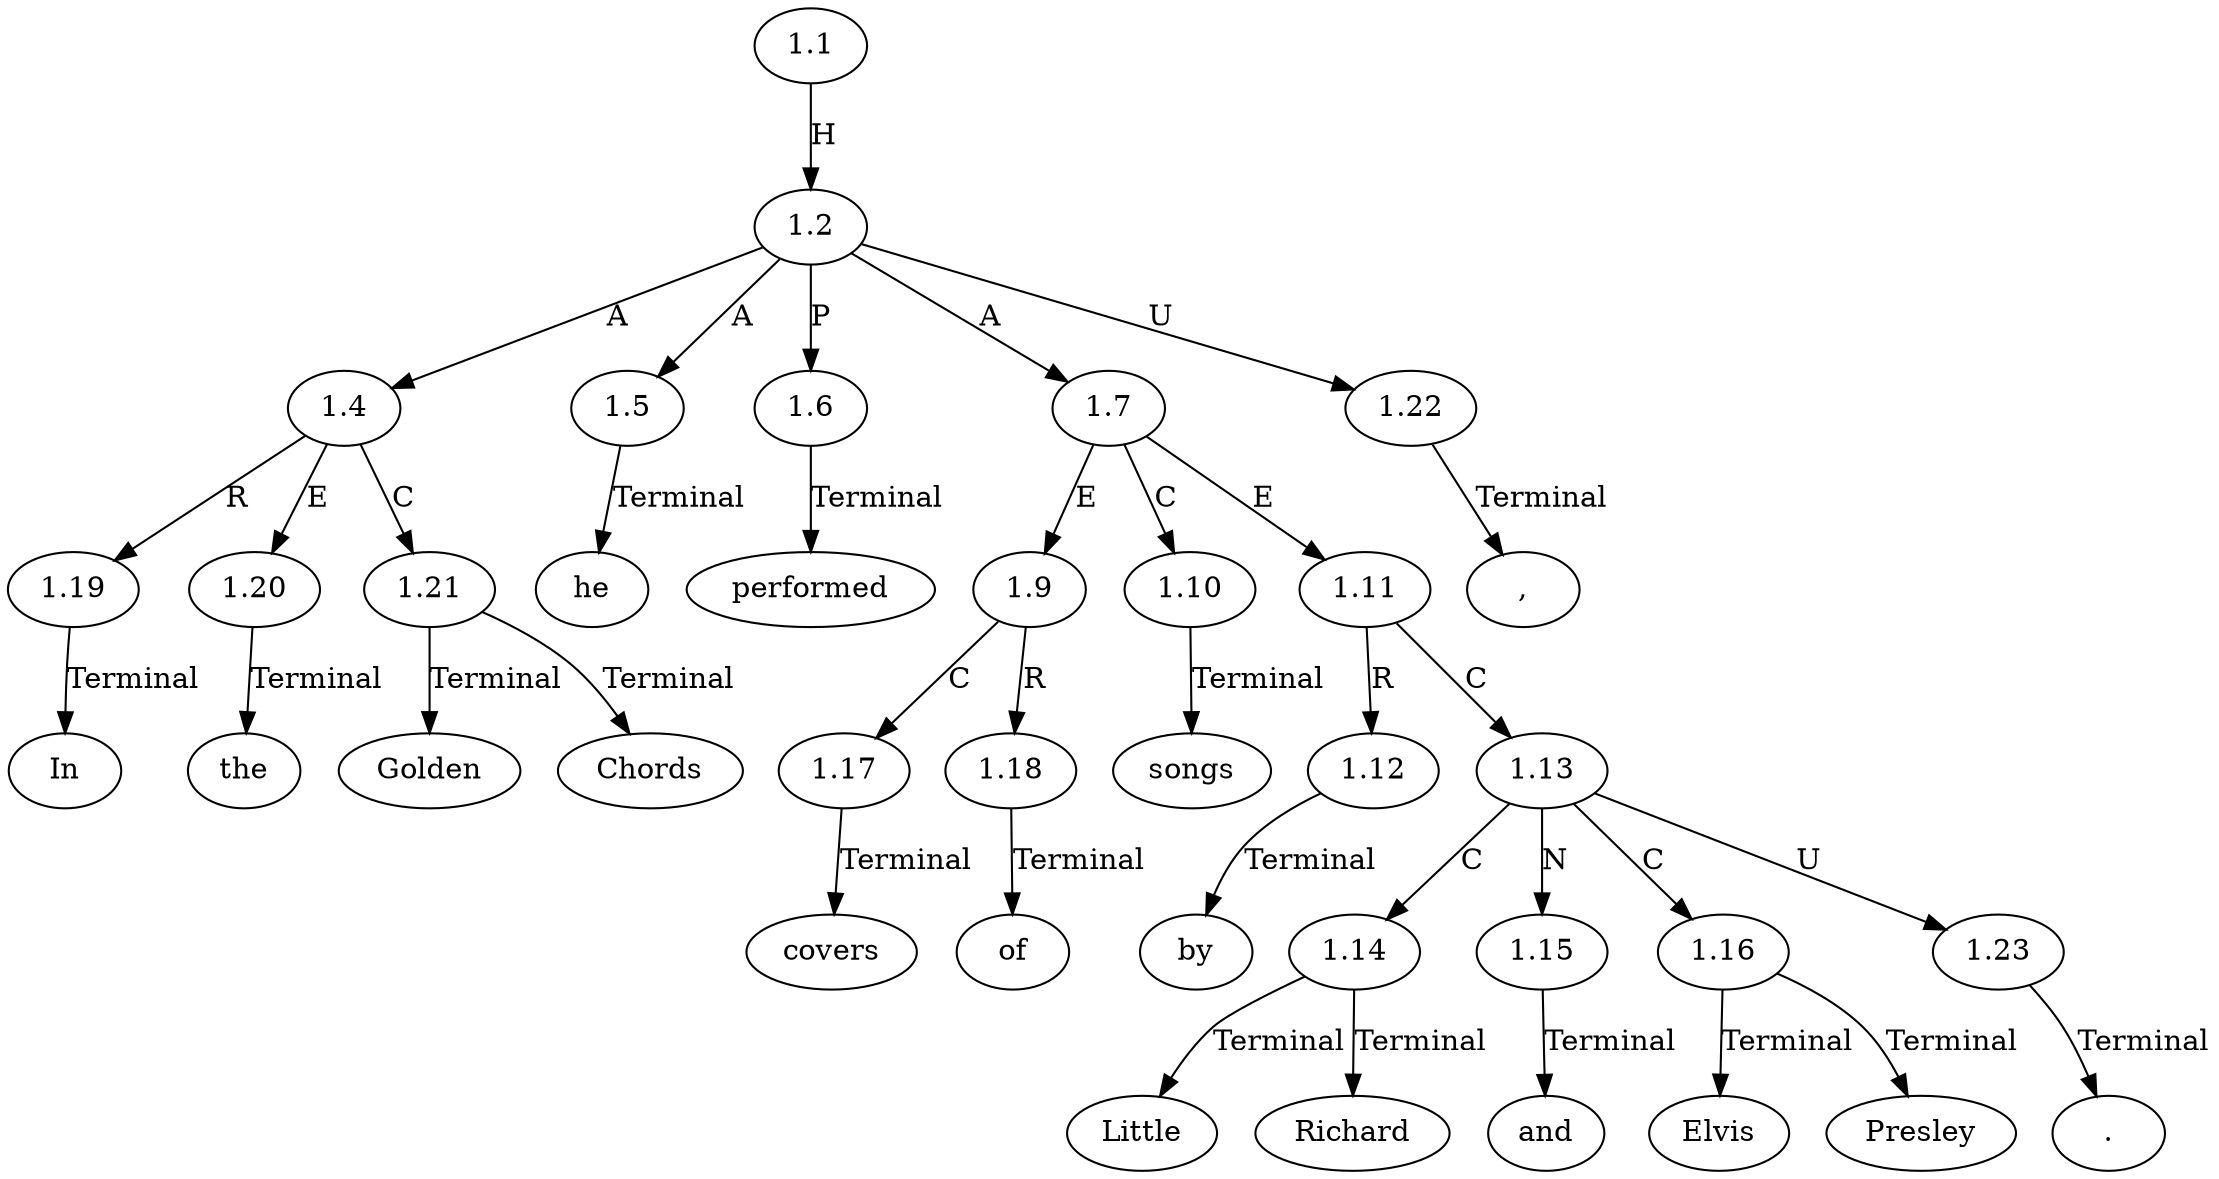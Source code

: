// Graph
digraph {
	0.1 [label=In ordering=out]
	0.10 [label=songs ordering=out]
	0.11 [label=by ordering=out]
	0.12 [label=Little ordering=out]
	0.13 [label=Richard ordering=out]
	0.14 [label=and ordering=out]
	0.15 [label=Elvis ordering=out]
	0.16 [label=Presley ordering=out]
	0.17 [label="." ordering=out]
	0.2 [label=the ordering=out]
	0.3 [label=Golden ordering=out]
	0.4 [label=Chords ordering=out]
	0.5 [label="," ordering=out]
	0.6 [label=he ordering=out]
	0.7 [label=performed ordering=out]
	0.8 [label=covers ordering=out]
	0.9 [label=of ordering=out]
	1.1 [label=1.1 ordering=out]
	1.2 [label=1.2 ordering=out]
	1.4 [label=1.4 ordering=out]
	1.5 [label=1.5 ordering=out]
	1.6 [label=1.6 ordering=out]
	1.7 [label=1.7 ordering=out]
	1.9 [label=1.9 ordering=out]
	1.10 [label=1.10 ordering=out]
	1.11 [label=1.11 ordering=out]
	1.12 [label=1.12 ordering=out]
	1.13 [label=1.13 ordering=out]
	1.14 [label=1.14 ordering=out]
	1.15 [label=1.15 ordering=out]
	1.16 [label=1.16 ordering=out]
	1.17 [label=1.17 ordering=out]
	1.18 [label=1.18 ordering=out]
	1.19 [label=1.19 ordering=out]
	1.20 [label=1.20 ordering=out]
	1.21 [label=1.21 ordering=out]
	1.22 [label=1.22 ordering=out]
	1.23 [label=1.23 ordering=out]
	1.1 -> 1.2 [label=H ordering=out]
	1.2 -> 1.4 [label=A ordering=out]
	1.2 -> 1.5 [label=A ordering=out]
	1.2 -> 1.6 [label=P ordering=out]
	1.2 -> 1.7 [label=A ordering=out]
	1.2 -> 1.22 [label=U ordering=out]
	1.4 -> 1.19 [label=R ordering=out]
	1.4 -> 1.20 [label=E ordering=out]
	1.4 -> 1.21 [label=C ordering=out]
	1.5 -> 0.6 [label=Terminal ordering=out]
	1.6 -> 0.7 [label=Terminal ordering=out]
	1.7 -> 1.9 [label=E ordering=out]
	1.7 -> 1.10 [label=C ordering=out]
	1.7 -> 1.11 [label=E ordering=out]
	1.9 -> 1.17 [label=C ordering=out]
	1.9 -> 1.18 [label=R ordering=out]
	1.10 -> 0.10 [label=Terminal ordering=out]
	1.11 -> 1.12 [label=R ordering=out]
	1.11 -> 1.13 [label=C ordering=out]
	1.12 -> 0.11 [label=Terminal ordering=out]
	1.13 -> 1.14 [label=C ordering=out]
	1.13 -> 1.15 [label=N ordering=out]
	1.13 -> 1.16 [label=C ordering=out]
	1.13 -> 1.23 [label=U ordering=out]
	1.14 -> 0.12 [label=Terminal ordering=out]
	1.14 -> 0.13 [label=Terminal ordering=out]
	1.15 -> 0.14 [label=Terminal ordering=out]
	1.16 -> 0.15 [label=Terminal ordering=out]
	1.16 -> 0.16 [label=Terminal ordering=out]
	1.17 -> 0.8 [label=Terminal ordering=out]
	1.18 -> 0.9 [label=Terminal ordering=out]
	1.19 -> 0.1 [label=Terminal ordering=out]
	1.20 -> 0.2 [label=Terminal ordering=out]
	1.21 -> 0.3 [label=Terminal ordering=out]
	1.21 -> 0.4 [label=Terminal ordering=out]
	1.22 -> 0.5 [label=Terminal ordering=out]
	1.23 -> 0.17 [label=Terminal ordering=out]
}
